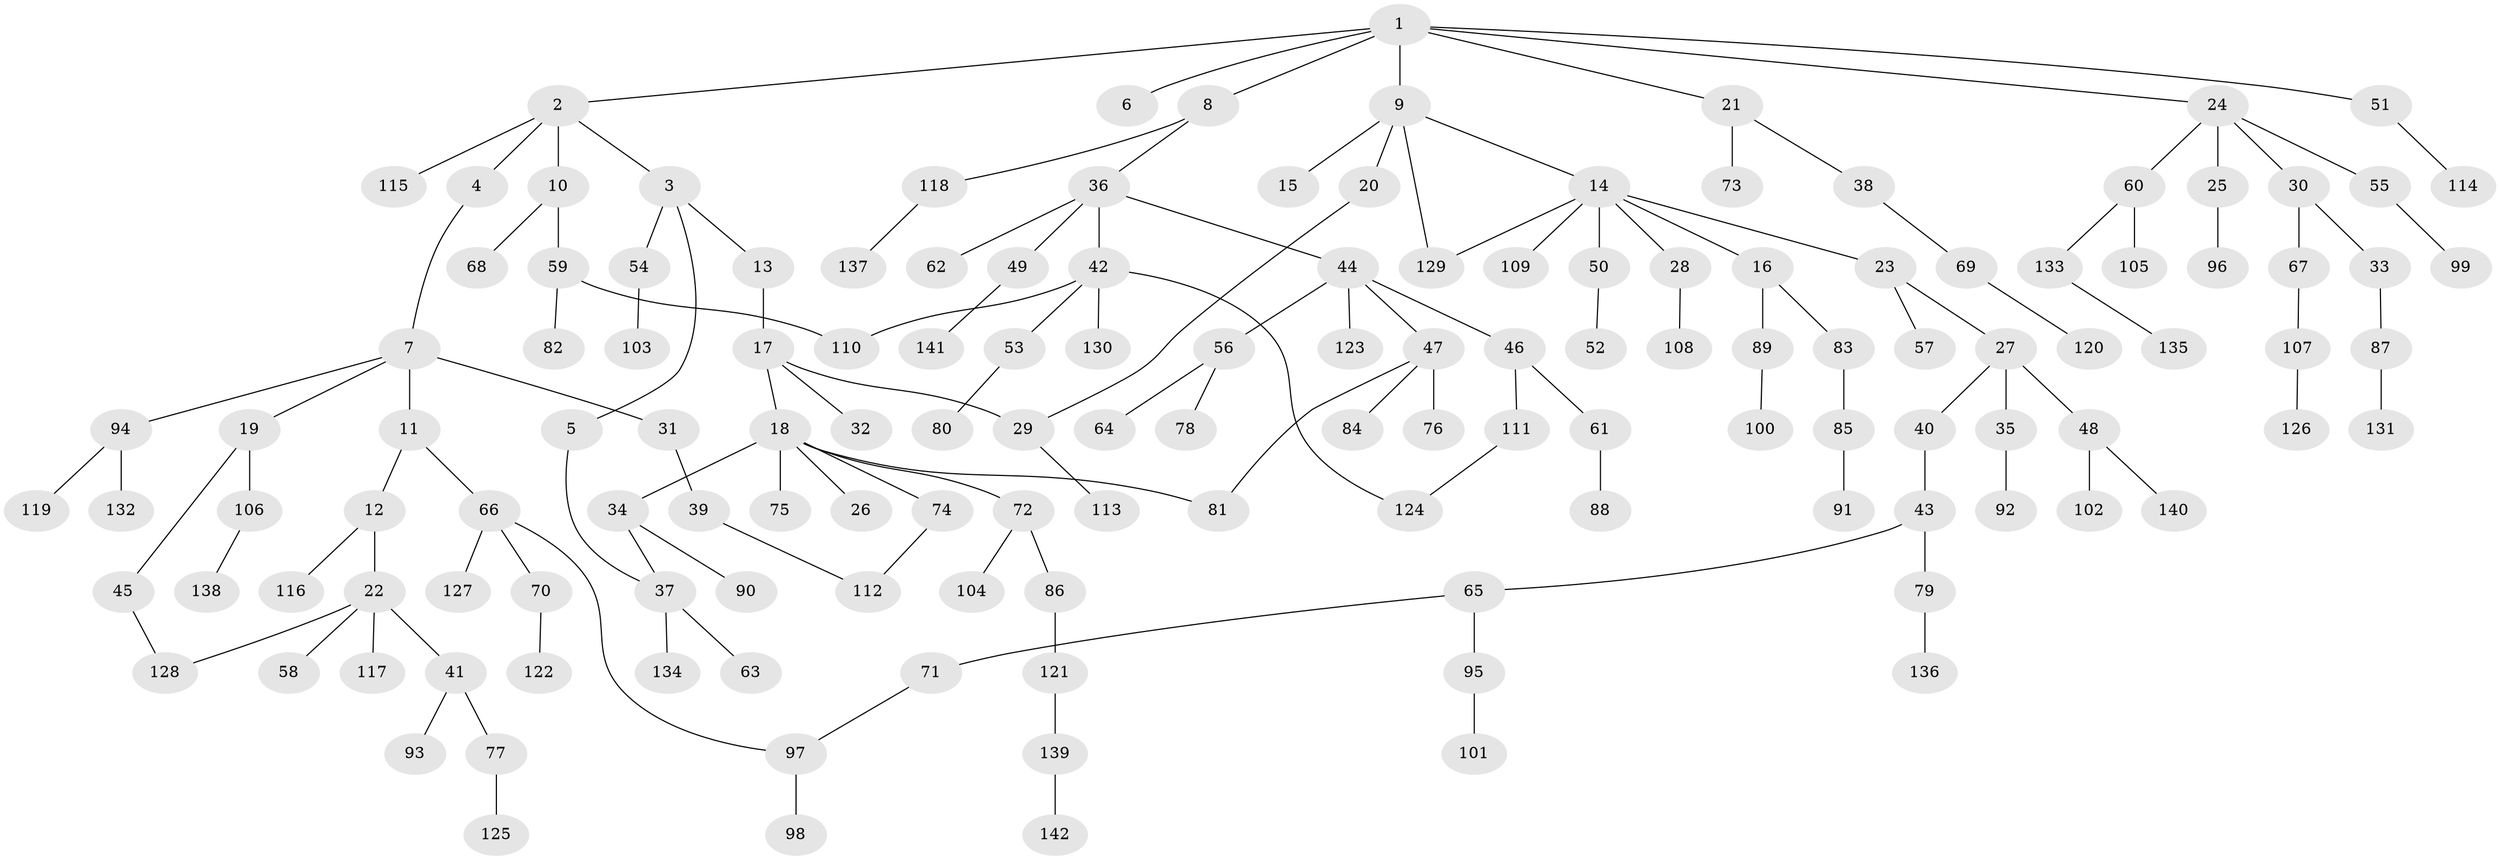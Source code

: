 // coarse degree distribution, {5: 0.07017543859649122, 4: 0.05263157894736842, 2: 0.3684210526315789, 3: 0.19298245614035087, 6: 0.017543859649122806, 1: 0.2982456140350877}
// Generated by graph-tools (version 1.1) at 2025/48/03/04/25 22:48:51]
// undirected, 142 vertices, 150 edges
graph export_dot {
  node [color=gray90,style=filled];
  1;
  2;
  3;
  4;
  5;
  6;
  7;
  8;
  9;
  10;
  11;
  12;
  13;
  14;
  15;
  16;
  17;
  18;
  19;
  20;
  21;
  22;
  23;
  24;
  25;
  26;
  27;
  28;
  29;
  30;
  31;
  32;
  33;
  34;
  35;
  36;
  37;
  38;
  39;
  40;
  41;
  42;
  43;
  44;
  45;
  46;
  47;
  48;
  49;
  50;
  51;
  52;
  53;
  54;
  55;
  56;
  57;
  58;
  59;
  60;
  61;
  62;
  63;
  64;
  65;
  66;
  67;
  68;
  69;
  70;
  71;
  72;
  73;
  74;
  75;
  76;
  77;
  78;
  79;
  80;
  81;
  82;
  83;
  84;
  85;
  86;
  87;
  88;
  89;
  90;
  91;
  92;
  93;
  94;
  95;
  96;
  97;
  98;
  99;
  100;
  101;
  102;
  103;
  104;
  105;
  106;
  107;
  108;
  109;
  110;
  111;
  112;
  113;
  114;
  115;
  116;
  117;
  118;
  119;
  120;
  121;
  122;
  123;
  124;
  125;
  126;
  127;
  128;
  129;
  130;
  131;
  132;
  133;
  134;
  135;
  136;
  137;
  138;
  139;
  140;
  141;
  142;
  1 -- 2;
  1 -- 6;
  1 -- 8;
  1 -- 9;
  1 -- 21;
  1 -- 24;
  1 -- 51;
  2 -- 3;
  2 -- 4;
  2 -- 10;
  2 -- 115;
  3 -- 5;
  3 -- 13;
  3 -- 54;
  4 -- 7;
  5 -- 37;
  7 -- 11;
  7 -- 19;
  7 -- 31;
  7 -- 94;
  8 -- 36;
  8 -- 118;
  9 -- 14;
  9 -- 15;
  9 -- 20;
  9 -- 129;
  10 -- 59;
  10 -- 68;
  11 -- 12;
  11 -- 66;
  12 -- 22;
  12 -- 116;
  13 -- 17;
  14 -- 16;
  14 -- 23;
  14 -- 28;
  14 -- 50;
  14 -- 109;
  14 -- 129;
  16 -- 83;
  16 -- 89;
  17 -- 18;
  17 -- 32;
  17 -- 29;
  18 -- 26;
  18 -- 34;
  18 -- 72;
  18 -- 74;
  18 -- 75;
  18 -- 81;
  19 -- 45;
  19 -- 106;
  20 -- 29;
  21 -- 38;
  21 -- 73;
  22 -- 41;
  22 -- 58;
  22 -- 117;
  22 -- 128;
  23 -- 27;
  23 -- 57;
  24 -- 25;
  24 -- 30;
  24 -- 55;
  24 -- 60;
  25 -- 96;
  27 -- 35;
  27 -- 40;
  27 -- 48;
  28 -- 108;
  29 -- 113;
  30 -- 33;
  30 -- 67;
  31 -- 39;
  33 -- 87;
  34 -- 90;
  34 -- 37;
  35 -- 92;
  36 -- 42;
  36 -- 44;
  36 -- 49;
  36 -- 62;
  37 -- 63;
  37 -- 134;
  38 -- 69;
  39 -- 112;
  40 -- 43;
  41 -- 77;
  41 -- 93;
  42 -- 53;
  42 -- 124;
  42 -- 130;
  42 -- 110;
  43 -- 65;
  43 -- 79;
  44 -- 46;
  44 -- 47;
  44 -- 56;
  44 -- 123;
  45 -- 128;
  46 -- 61;
  46 -- 111;
  47 -- 76;
  47 -- 81;
  47 -- 84;
  48 -- 102;
  48 -- 140;
  49 -- 141;
  50 -- 52;
  51 -- 114;
  53 -- 80;
  54 -- 103;
  55 -- 99;
  56 -- 64;
  56 -- 78;
  59 -- 82;
  59 -- 110;
  60 -- 105;
  60 -- 133;
  61 -- 88;
  65 -- 71;
  65 -- 95;
  66 -- 70;
  66 -- 97;
  66 -- 127;
  67 -- 107;
  69 -- 120;
  70 -- 122;
  71 -- 97;
  72 -- 86;
  72 -- 104;
  74 -- 112;
  77 -- 125;
  79 -- 136;
  83 -- 85;
  85 -- 91;
  86 -- 121;
  87 -- 131;
  89 -- 100;
  94 -- 119;
  94 -- 132;
  95 -- 101;
  97 -- 98;
  106 -- 138;
  107 -- 126;
  111 -- 124;
  118 -- 137;
  121 -- 139;
  133 -- 135;
  139 -- 142;
}
